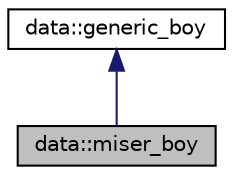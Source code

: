 digraph "data::miser_boy"
{
  edge [fontname="Helvetica",fontsize="10",labelfontname="Helvetica",labelfontsize="10"];
  node [fontname="Helvetica",fontsize="10",shape=record];
  Node0 [label="data::miser_boy",height=0.2,width=0.4,color="black", fillcolor="grey75", style="filled", fontcolor="black"];
  Node1 -> Node0 [dir="back",color="midnightblue",fontsize="10",style="solid",fontname="Helvetica"];
  Node1 [label="data::generic_boy",height=0.2,width=0.4,color="black", fillcolor="white", style="filled",URL="$classdata_1_1generic__boy.html",tooltip="Generic Boy class. "];
}
